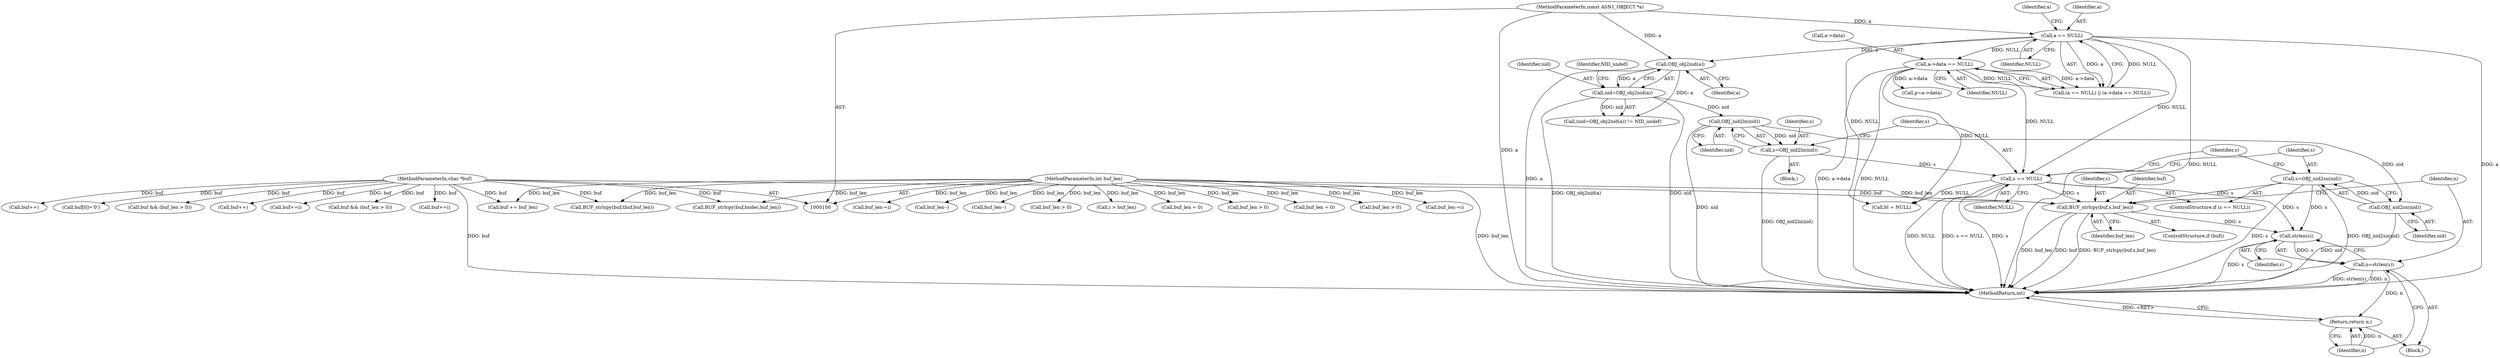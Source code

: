 digraph "1_openssl_0042fb5fd1c9d257d713b15a1f45da05cf5c1c87@API" {
"1000171" [label="(Call,strlen(s))"];
"1000156" [label="(Call,s=OBJ_nid2sn(nid))"];
"1000158" [label="(Call,OBJ_nid2sn(nid))"];
"1000150" [label="(Call,OBJ_nid2ln(nid))"];
"1000142" [label="(Call,nid=OBJ_obj2nid(a))"];
"1000144" [label="(Call,OBJ_obj2nid(a))"];
"1000121" [label="(Call,a == NULL)"];
"1000103" [label="(MethodParameterIn,const ASN1_OBJECT *a)"];
"1000165" [label="(Call,BUF_strlcpy(buf,s,buf_len))"];
"1000101" [label="(MethodParameterIn,char *buf)"];
"1000153" [label="(Call,s == NULL)"];
"1000148" [label="(Call,s=OBJ_nid2ln(nid))"];
"1000124" [label="(Call,a->data == NULL)"];
"1000102" [label="(MethodParameterIn,int buf_len)"];
"1000169" [label="(Call,n=strlen(s))"];
"1000173" [label="(Return,return n;)"];
"1000403" [label="(Call,buf_len-=i)"];
"1000441" [label="(Call,buf += buf_len)"];
"1000142" [label="(Call,nid=OBJ_obj2nid(a))"];
"1000386" [label="(Call,buf++)"];
"1000350" [label="(Call,buf_len--)"];
"1000389" [label="(Call,buf_len--)"];
"1000170" [label="(Identifier,n)"];
"1000130" [label="(Call,buf[0]='\0')"];
"1000149" [label="(Identifier,s)"];
"1000158" [label="(Call,OBJ_nid2sn(nid))"];
"1000161" [label="(Identifier,s)"];
"1000426" [label="(Call,buf && (buf_len > 0))"];
"1000165" [label="(Call,BUF_strlcpy(buf,s,buf_len))"];
"1000163" [label="(ControlStructure,if (buf))"];
"1000169" [label="(Call,n=strlen(s))"];
"1000339" [label="(Call,buf_len > 0)"];
"1000432" [label="(Call,BUF_strlcpy(buf,tbuf,buf_len))"];
"1000172" [label="(Identifier,s)"];
"1000159" [label="(Identifier,nid)"];
"1000345" [label="(Call,buf++)"];
"1000400" [label="(Call,buf+=i)"];
"1000437" [label="(Call,i > buf_len)"];
"1000162" [label="(Block,)"];
"1000120" [label="(Call,(a == NULL) || (a->data == NULL))"];
"1000125" [label="(Call,a->data)"];
"1000156" [label="(Call,s=OBJ_nid2sn(nid))"];
"1000167" [label="(Identifier,s)"];
"1000395" [label="(Call,buf_len = 0)"];
"1000143" [label="(Identifier,nid)"];
"1000157" [label="(Identifier,s)"];
"1000103" [label="(MethodParameterIn,const ASN1_OBJECT *a)"];
"1000171" [label="(Call,strlen(s))"];
"1000122" [label="(Identifier,a)"];
"1000180" [label="(Call,p=a->data)"];
"1000155" [label="(Identifier,NULL)"];
"1000173" [label="(Return,return n;)"];
"1000144" [label="(Call,OBJ_obj2nid(a))"];
"1000102" [label="(MethodParameterIn,int buf_len)"];
"1000380" [label="(Call,buf_len > 0)"];
"1000126" [label="(Identifier,a)"];
"1000147" [label="(Block,)"];
"1000141" [label="(Call,(nid=OBJ_obj2nid(a)) != NID_undef)"];
"1000174" [label="(Identifier,n)"];
"1000150" [label="(Call,OBJ_nid2ln(nid))"];
"1000168" [label="(Identifier,buf_len)"];
"1000166" [label="(Identifier,buf)"];
"1000123" [label="(Identifier,NULL)"];
"1000475" [label="(MethodReturn,int)"];
"1000124" [label="(Call,a->data == NULL)"];
"1000128" [label="(Identifier,NULL)"];
"1000391" [label="(Call,BUF_strlcpy(buf,bndec,buf_len))"];
"1000337" [label="(Call,buf && (buf_len > 0))"];
"1000188" [label="(Call,bl = NULL)"];
"1000444" [label="(Call,buf_len = 0)"];
"1000428" [label="(Call,buf_len > 0)"];
"1000152" [label="(ControlStructure,if (s == NULL))"];
"1000449" [label="(Call,buf+=i)"];
"1000154" [label="(Identifier,s)"];
"1000452" [label="(Call,buf_len-=i)"];
"1000121" [label="(Call,a == NULL)"];
"1000101" [label="(MethodParameterIn,char *buf)"];
"1000146" [label="(Identifier,NID_undef)"];
"1000148" [label="(Call,s=OBJ_nid2ln(nid))"];
"1000153" [label="(Call,s == NULL)"];
"1000145" [label="(Identifier,a)"];
"1000151" [label="(Identifier,nid)"];
"1000171" -> "1000169"  [label="AST: "];
"1000171" -> "1000172"  [label="CFG: "];
"1000172" -> "1000171"  [label="AST: "];
"1000169" -> "1000171"  [label="CFG: "];
"1000171" -> "1000475"  [label="DDG: s"];
"1000171" -> "1000169"  [label="DDG: s"];
"1000156" -> "1000171"  [label="DDG: s"];
"1000165" -> "1000171"  [label="DDG: s"];
"1000153" -> "1000171"  [label="DDG: s"];
"1000156" -> "1000152"  [label="AST: "];
"1000156" -> "1000158"  [label="CFG: "];
"1000157" -> "1000156"  [label="AST: "];
"1000158" -> "1000156"  [label="AST: "];
"1000161" -> "1000156"  [label="CFG: "];
"1000156" -> "1000475"  [label="DDG: s"];
"1000156" -> "1000475"  [label="DDG: OBJ_nid2sn(nid)"];
"1000158" -> "1000156"  [label="DDG: nid"];
"1000156" -> "1000165"  [label="DDG: s"];
"1000158" -> "1000159"  [label="CFG: "];
"1000159" -> "1000158"  [label="AST: "];
"1000158" -> "1000475"  [label="DDG: nid"];
"1000150" -> "1000158"  [label="DDG: nid"];
"1000150" -> "1000148"  [label="AST: "];
"1000150" -> "1000151"  [label="CFG: "];
"1000151" -> "1000150"  [label="AST: "];
"1000148" -> "1000150"  [label="CFG: "];
"1000150" -> "1000475"  [label="DDG: nid"];
"1000150" -> "1000148"  [label="DDG: nid"];
"1000142" -> "1000150"  [label="DDG: nid"];
"1000142" -> "1000141"  [label="AST: "];
"1000142" -> "1000144"  [label="CFG: "];
"1000143" -> "1000142"  [label="AST: "];
"1000144" -> "1000142"  [label="AST: "];
"1000146" -> "1000142"  [label="CFG: "];
"1000142" -> "1000475"  [label="DDG: OBJ_obj2nid(a)"];
"1000142" -> "1000475"  [label="DDG: nid"];
"1000142" -> "1000141"  [label="DDG: nid"];
"1000144" -> "1000142"  [label="DDG: a"];
"1000144" -> "1000145"  [label="CFG: "];
"1000145" -> "1000144"  [label="AST: "];
"1000144" -> "1000475"  [label="DDG: a"];
"1000144" -> "1000141"  [label="DDG: a"];
"1000121" -> "1000144"  [label="DDG: a"];
"1000103" -> "1000144"  [label="DDG: a"];
"1000121" -> "1000120"  [label="AST: "];
"1000121" -> "1000123"  [label="CFG: "];
"1000122" -> "1000121"  [label="AST: "];
"1000123" -> "1000121"  [label="AST: "];
"1000126" -> "1000121"  [label="CFG: "];
"1000120" -> "1000121"  [label="CFG: "];
"1000121" -> "1000475"  [label="DDG: NULL"];
"1000121" -> "1000475"  [label="DDG: a"];
"1000121" -> "1000120"  [label="DDG: a"];
"1000121" -> "1000120"  [label="DDG: NULL"];
"1000103" -> "1000121"  [label="DDG: a"];
"1000121" -> "1000124"  [label="DDG: NULL"];
"1000121" -> "1000153"  [label="DDG: NULL"];
"1000121" -> "1000188"  [label="DDG: NULL"];
"1000103" -> "1000100"  [label="AST: "];
"1000103" -> "1000475"  [label="DDG: a"];
"1000165" -> "1000163"  [label="AST: "];
"1000165" -> "1000168"  [label="CFG: "];
"1000166" -> "1000165"  [label="AST: "];
"1000167" -> "1000165"  [label="AST: "];
"1000168" -> "1000165"  [label="AST: "];
"1000170" -> "1000165"  [label="CFG: "];
"1000165" -> "1000475"  [label="DDG: buf_len"];
"1000165" -> "1000475"  [label="DDG: buf"];
"1000165" -> "1000475"  [label="DDG: BUF_strlcpy(buf,s,buf_len)"];
"1000101" -> "1000165"  [label="DDG: buf"];
"1000153" -> "1000165"  [label="DDG: s"];
"1000102" -> "1000165"  [label="DDG: buf_len"];
"1000101" -> "1000100"  [label="AST: "];
"1000101" -> "1000475"  [label="DDG: buf"];
"1000101" -> "1000130"  [label="DDG: buf"];
"1000101" -> "1000337"  [label="DDG: buf"];
"1000101" -> "1000345"  [label="DDG: buf"];
"1000101" -> "1000386"  [label="DDG: buf"];
"1000101" -> "1000391"  [label="DDG: buf"];
"1000101" -> "1000400"  [label="DDG: buf"];
"1000101" -> "1000426"  [label="DDG: buf"];
"1000101" -> "1000432"  [label="DDG: buf"];
"1000101" -> "1000441"  [label="DDG: buf"];
"1000101" -> "1000449"  [label="DDG: buf"];
"1000153" -> "1000152"  [label="AST: "];
"1000153" -> "1000155"  [label="CFG: "];
"1000154" -> "1000153"  [label="AST: "];
"1000155" -> "1000153"  [label="AST: "];
"1000157" -> "1000153"  [label="CFG: "];
"1000161" -> "1000153"  [label="CFG: "];
"1000153" -> "1000475"  [label="DDG: NULL"];
"1000153" -> "1000475"  [label="DDG: s == NULL"];
"1000153" -> "1000475"  [label="DDG: s"];
"1000148" -> "1000153"  [label="DDG: s"];
"1000124" -> "1000153"  [label="DDG: NULL"];
"1000153" -> "1000188"  [label="DDG: NULL"];
"1000148" -> "1000147"  [label="AST: "];
"1000149" -> "1000148"  [label="AST: "];
"1000154" -> "1000148"  [label="CFG: "];
"1000148" -> "1000475"  [label="DDG: OBJ_nid2ln(nid)"];
"1000124" -> "1000120"  [label="AST: "];
"1000124" -> "1000128"  [label="CFG: "];
"1000125" -> "1000124"  [label="AST: "];
"1000128" -> "1000124"  [label="AST: "];
"1000120" -> "1000124"  [label="CFG: "];
"1000124" -> "1000475"  [label="DDG: a->data"];
"1000124" -> "1000475"  [label="DDG: NULL"];
"1000124" -> "1000120"  [label="DDG: a->data"];
"1000124" -> "1000120"  [label="DDG: NULL"];
"1000124" -> "1000180"  [label="DDG: a->data"];
"1000124" -> "1000188"  [label="DDG: NULL"];
"1000102" -> "1000100"  [label="AST: "];
"1000102" -> "1000475"  [label="DDG: buf_len"];
"1000102" -> "1000339"  [label="DDG: buf_len"];
"1000102" -> "1000350"  [label="DDG: buf_len"];
"1000102" -> "1000380"  [label="DDG: buf_len"];
"1000102" -> "1000389"  [label="DDG: buf_len"];
"1000102" -> "1000391"  [label="DDG: buf_len"];
"1000102" -> "1000395"  [label="DDG: buf_len"];
"1000102" -> "1000403"  [label="DDG: buf_len"];
"1000102" -> "1000428"  [label="DDG: buf_len"];
"1000102" -> "1000432"  [label="DDG: buf_len"];
"1000102" -> "1000437"  [label="DDG: buf_len"];
"1000102" -> "1000441"  [label="DDG: buf_len"];
"1000102" -> "1000444"  [label="DDG: buf_len"];
"1000102" -> "1000452"  [label="DDG: buf_len"];
"1000169" -> "1000162"  [label="AST: "];
"1000170" -> "1000169"  [label="AST: "];
"1000174" -> "1000169"  [label="CFG: "];
"1000169" -> "1000475"  [label="DDG: strlen(s)"];
"1000169" -> "1000475"  [label="DDG: n"];
"1000169" -> "1000173"  [label="DDG: n"];
"1000173" -> "1000162"  [label="AST: "];
"1000173" -> "1000174"  [label="CFG: "];
"1000174" -> "1000173"  [label="AST: "];
"1000475" -> "1000173"  [label="CFG: "];
"1000173" -> "1000475"  [label="DDG: <RET>"];
"1000174" -> "1000173"  [label="DDG: n"];
}
